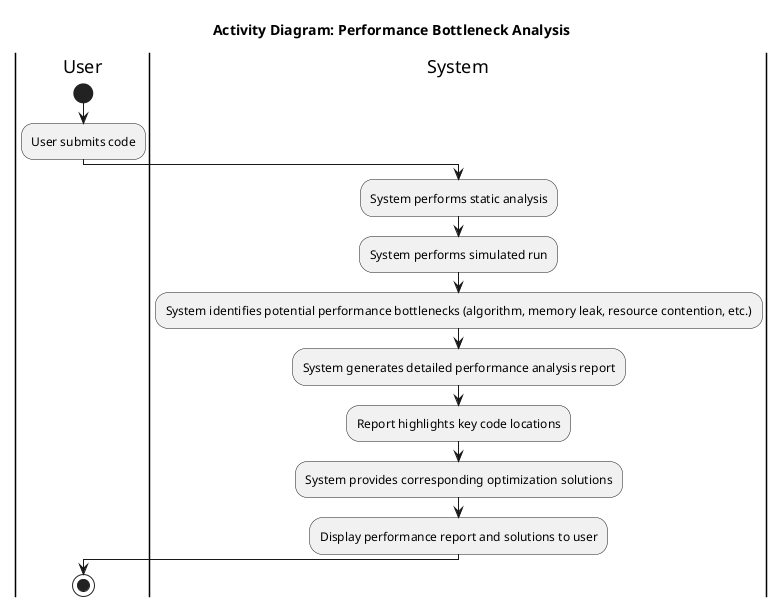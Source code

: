 @startuml
title Activity Diagram: Performance Bottleneck Analysis

|User|
start
:User submits code;

|System|
:System performs static analysis;
:System performs simulated run;
:System identifies potential performance bottlenecks (algorithm, memory leak, resource contention, etc.);
:System generates detailed performance analysis report;
:Report highlights key code locations;
:System provides corresponding optimization solutions;
:Display performance report and solutions to user;

|User|
stop

@enduml